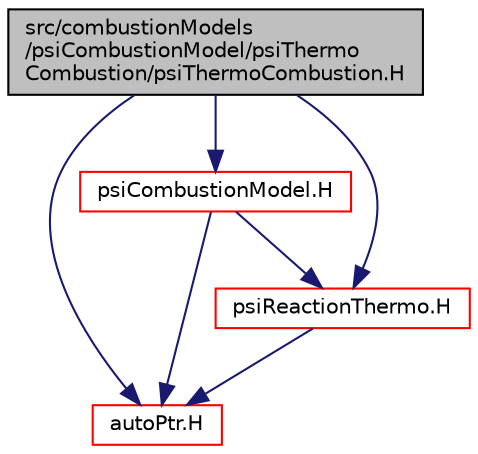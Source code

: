 digraph "src/combustionModels/psiCombustionModel/psiThermoCombustion/psiThermoCombustion.H"
{
  bgcolor="transparent";
  edge [fontname="Helvetica",fontsize="10",labelfontname="Helvetica",labelfontsize="10"];
  node [fontname="Helvetica",fontsize="10",shape=record];
  Node1 [label="src/combustionModels\l/psiCombustionModel/psiThermo\lCombustion/psiThermoCombustion.H",height=0.2,width=0.4,color="black", fillcolor="grey75", style="filled", fontcolor="black"];
  Node1 -> Node2 [color="midnightblue",fontsize="10",style="solid",fontname="Helvetica"];
  Node2 [label="autoPtr.H",height=0.2,width=0.4,color="red",URL="$a08761.html"];
  Node1 -> Node3 [color="midnightblue",fontsize="10",style="solid",fontname="Helvetica"];
  Node3 [label="psiCombustionModel.H",height=0.2,width=0.4,color="red",URL="$a04780.html"];
  Node3 -> Node2 [color="midnightblue",fontsize="10",style="solid",fontname="Helvetica"];
  Node3 -> Node4 [color="midnightblue",fontsize="10",style="solid",fontname="Helvetica"];
  Node4 [label="psiReactionThermo.H",height=0.2,width=0.4,color="red",URL="$a10356.html"];
  Node4 -> Node2 [color="midnightblue",fontsize="10",style="solid",fontname="Helvetica"];
  Node1 -> Node4 [color="midnightblue",fontsize="10",style="solid",fontname="Helvetica"];
}
